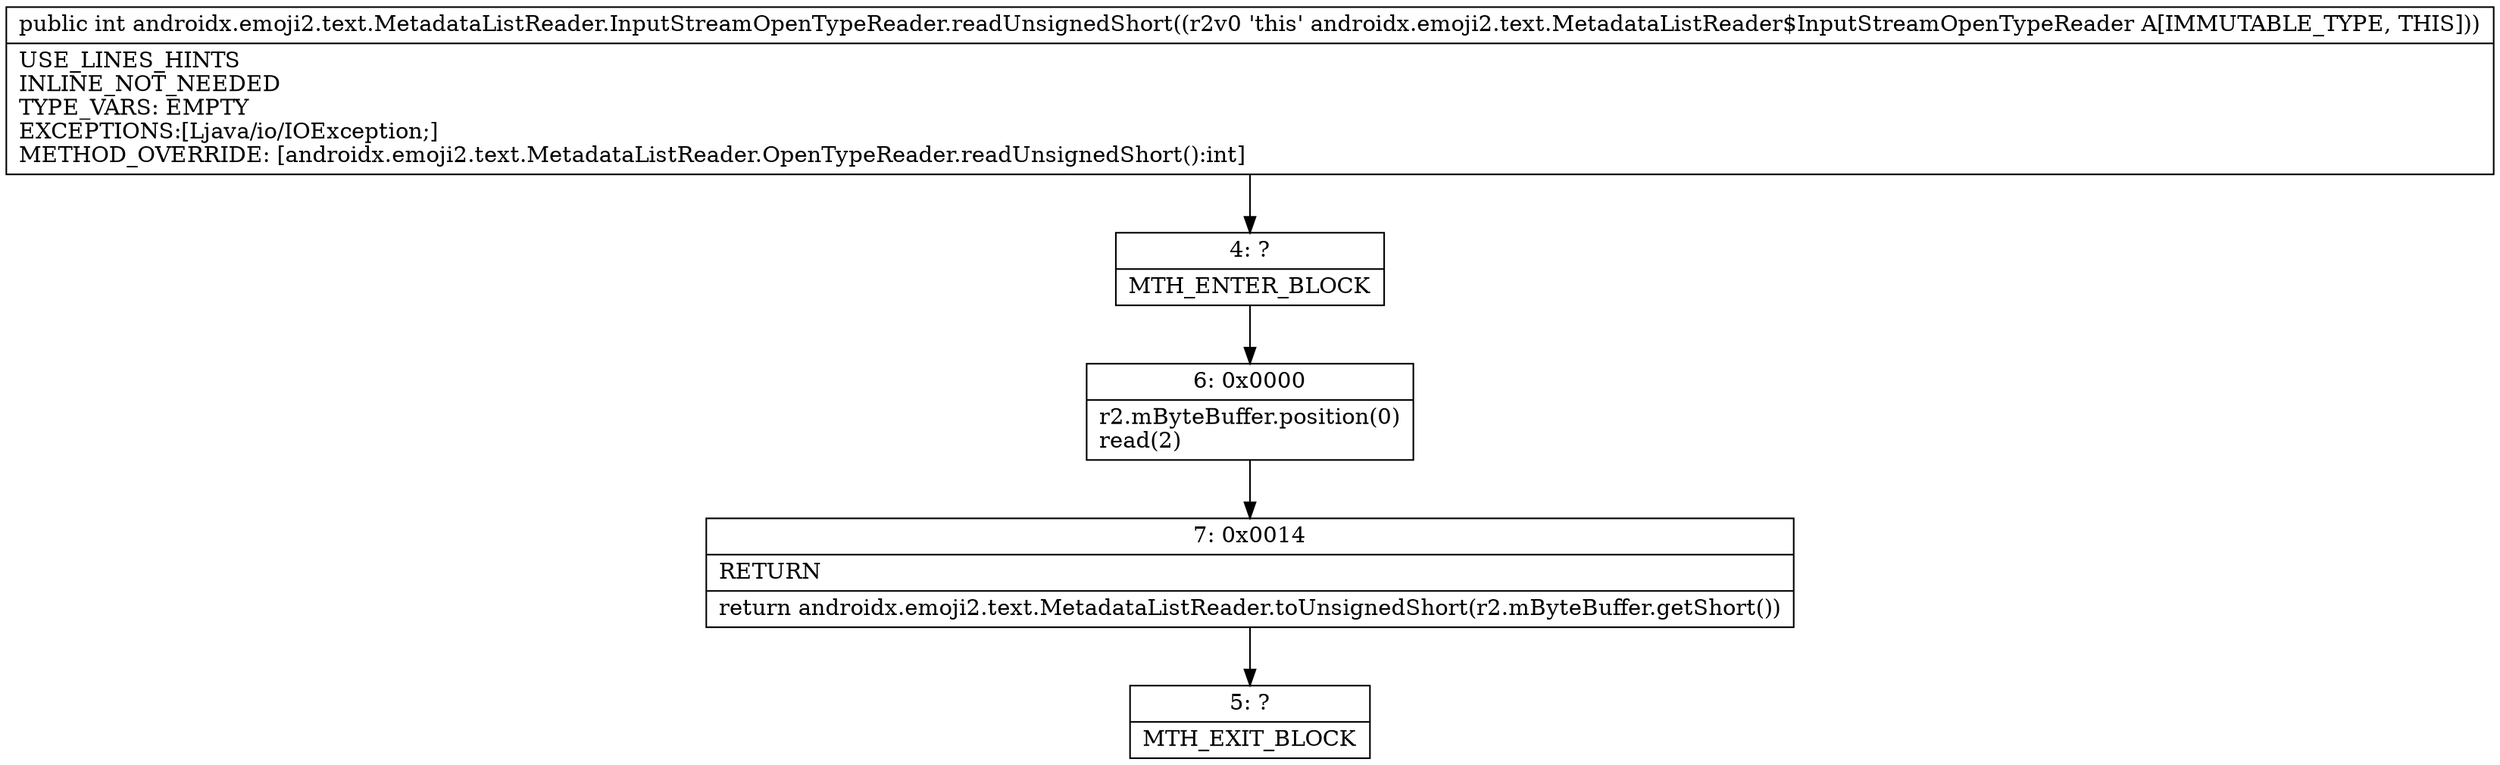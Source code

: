 digraph "CFG forandroidx.emoji2.text.MetadataListReader.InputStreamOpenTypeReader.readUnsignedShort()I" {
Node_4 [shape=record,label="{4\:\ ?|MTH_ENTER_BLOCK\l}"];
Node_6 [shape=record,label="{6\:\ 0x0000|r2.mByteBuffer.position(0)\lread(2)\l}"];
Node_7 [shape=record,label="{7\:\ 0x0014|RETURN\l|return androidx.emoji2.text.MetadataListReader.toUnsignedShort(r2.mByteBuffer.getShort())\l}"];
Node_5 [shape=record,label="{5\:\ ?|MTH_EXIT_BLOCK\l}"];
MethodNode[shape=record,label="{public int androidx.emoji2.text.MetadataListReader.InputStreamOpenTypeReader.readUnsignedShort((r2v0 'this' androidx.emoji2.text.MetadataListReader$InputStreamOpenTypeReader A[IMMUTABLE_TYPE, THIS]))  | USE_LINES_HINTS\lINLINE_NOT_NEEDED\lTYPE_VARS: EMPTY\lEXCEPTIONS:[Ljava\/io\/IOException;]\lMETHOD_OVERRIDE: [androidx.emoji2.text.MetadataListReader.OpenTypeReader.readUnsignedShort():int]\l}"];
MethodNode -> Node_4;Node_4 -> Node_6;
Node_6 -> Node_7;
Node_7 -> Node_5;
}

